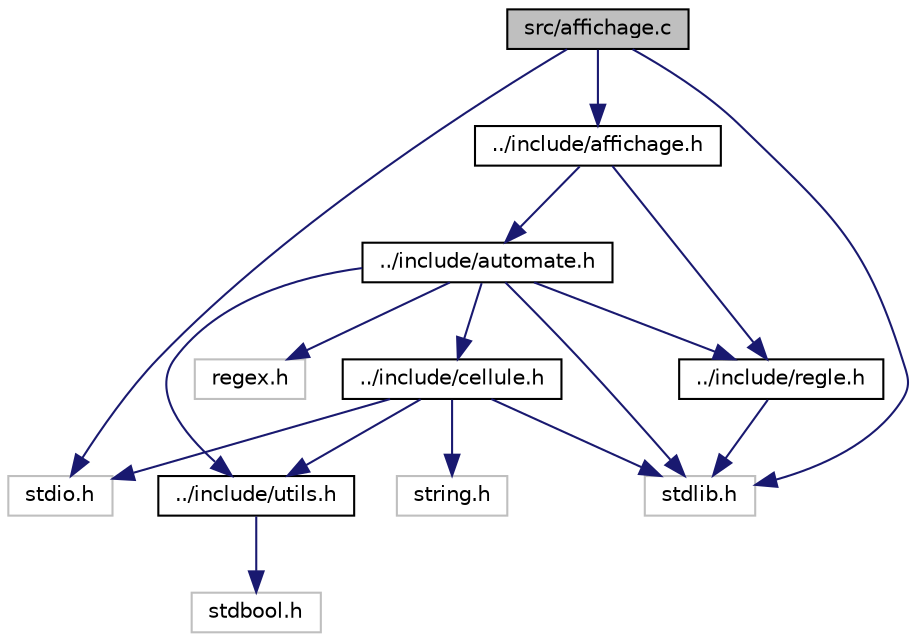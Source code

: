 digraph "src/affichage.c"
{
  edge [fontname="Helvetica",fontsize="10",labelfontname="Helvetica",labelfontsize="10"];
  node [fontname="Helvetica",fontsize="10",shape=record];
  Node0 [label="src/affichage.c",height=0.2,width=0.4,color="black", fillcolor="grey75", style="filled", fontcolor="black"];
  Node0 -> Node1 [color="midnightblue",fontsize="10",style="solid"];
  Node1 [label="stdio.h",height=0.2,width=0.4,color="grey75", fillcolor="white", style="filled"];
  Node0 -> Node2 [color="midnightblue",fontsize="10",style="solid"];
  Node2 [label="stdlib.h",height=0.2,width=0.4,color="grey75", fillcolor="white", style="filled"];
  Node0 -> Node3 [color="midnightblue",fontsize="10",style="solid"];
  Node3 [label="../include/affichage.h",height=0.2,width=0.4,color="black", fillcolor="white", style="filled",URL="$affichage_8h_source.html"];
  Node3 -> Node4 [color="midnightblue",fontsize="10",style="solid"];
  Node4 [label="../include/automate.h",height=0.2,width=0.4,color="black", fillcolor="white", style="filled",URL="$automate_8h_source.html"];
  Node4 -> Node2 [color="midnightblue",fontsize="10",style="solid"];
  Node4 -> Node5 [color="midnightblue",fontsize="10",style="solid"];
  Node5 [label="regex.h",height=0.2,width=0.4,color="grey75", fillcolor="white", style="filled"];
  Node4 -> Node6 [color="midnightblue",fontsize="10",style="solid"];
  Node6 [label="../include/cellule.h",height=0.2,width=0.4,color="black", fillcolor="white", style="filled",URL="$cellule_8h_source.html"];
  Node6 -> Node1 [color="midnightblue",fontsize="10",style="solid"];
  Node6 -> Node2 [color="midnightblue",fontsize="10",style="solid"];
  Node6 -> Node7 [color="midnightblue",fontsize="10",style="solid"];
  Node7 [label="string.h",height=0.2,width=0.4,color="grey75", fillcolor="white", style="filled"];
  Node6 -> Node8 [color="midnightblue",fontsize="10",style="solid"];
  Node8 [label="../include/utils.h",height=0.2,width=0.4,color="black", fillcolor="white", style="filled",URL="$utils_8h_source.html"];
  Node8 -> Node9 [color="midnightblue",fontsize="10",style="solid"];
  Node9 [label="stdbool.h",height=0.2,width=0.4,color="grey75", fillcolor="white", style="filled"];
  Node4 -> Node8 [color="midnightblue",fontsize="10",style="solid"];
  Node4 -> Node10 [color="midnightblue",fontsize="10",style="solid"];
  Node10 [label="../include/regle.h",height=0.2,width=0.4,color="black", fillcolor="white", style="filled",URL="$regle_8h_source.html"];
  Node10 -> Node2 [color="midnightblue",fontsize="10",style="solid"];
  Node3 -> Node10 [color="midnightblue",fontsize="10",style="solid"];
}
